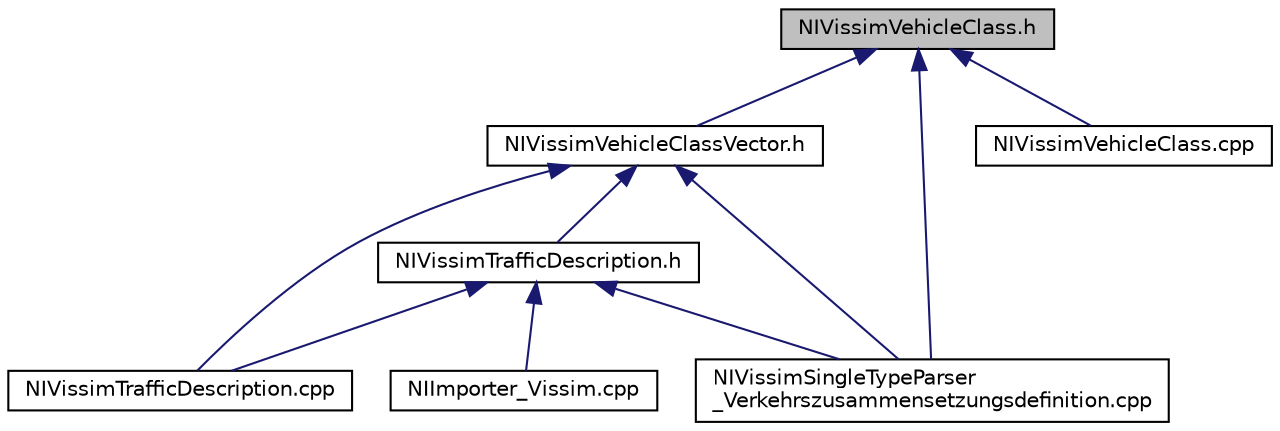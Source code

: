 digraph "NIVissimVehicleClass.h"
{
  edge [fontname="Helvetica",fontsize="10",labelfontname="Helvetica",labelfontsize="10"];
  node [fontname="Helvetica",fontsize="10",shape=record];
  Node2 [label="NIVissimVehicleClass.h",height=0.2,width=0.4,color="black", fillcolor="grey75", style="filled", fontcolor="black"];
  Node2 -> Node3 [dir="back",color="midnightblue",fontsize="10",style="solid",fontname="Helvetica"];
  Node3 [label="NIVissimVehicleClassVector.h",height=0.2,width=0.4,color="black", fillcolor="white", style="filled",URL="$d0/dcd/_n_i_vissim_vehicle_class_vector_8h.html"];
  Node3 -> Node4 [dir="back",color="midnightblue",fontsize="10",style="solid",fontname="Helvetica"];
  Node4 [label="NIVissimTrafficDescription.h",height=0.2,width=0.4,color="black", fillcolor="white", style="filled",URL="$d2/d0d/_n_i_vissim_traffic_description_8h.html"];
  Node4 -> Node5 [dir="back",color="midnightblue",fontsize="10",style="solid",fontname="Helvetica"];
  Node5 [label="NIImporter_Vissim.cpp",height=0.2,width=0.4,color="black", fillcolor="white", style="filled",URL="$d0/d29/_n_i_importer___vissim_8cpp.html"];
  Node4 -> Node6 [dir="back",color="midnightblue",fontsize="10",style="solid",fontname="Helvetica"];
  Node6 [label="NIVissimTrafficDescription.cpp",height=0.2,width=0.4,color="black", fillcolor="white", style="filled",URL="$d0/d5f/_n_i_vissim_traffic_description_8cpp.html"];
  Node4 -> Node7 [dir="back",color="midnightblue",fontsize="10",style="solid",fontname="Helvetica"];
  Node7 [label="NIVissimSingleTypeParser\l_Verkehrszusammensetzungsdefinition.cpp",height=0.2,width=0.4,color="black", fillcolor="white", style="filled",URL="$d4/d5a/_n_i_vissim_single_type_parser___verkehrszusammensetzungsdefinition_8cpp.html"];
  Node3 -> Node6 [dir="back",color="midnightblue",fontsize="10",style="solid",fontname="Helvetica"];
  Node3 -> Node7 [dir="back",color="midnightblue",fontsize="10",style="solid",fontname="Helvetica"];
  Node2 -> Node8 [dir="back",color="midnightblue",fontsize="10",style="solid",fontname="Helvetica"];
  Node8 [label="NIVissimVehicleClass.cpp",height=0.2,width=0.4,color="black", fillcolor="white", style="filled",URL="$db/da3/_n_i_vissim_vehicle_class_8cpp.html"];
  Node2 -> Node7 [dir="back",color="midnightblue",fontsize="10",style="solid",fontname="Helvetica"];
}
